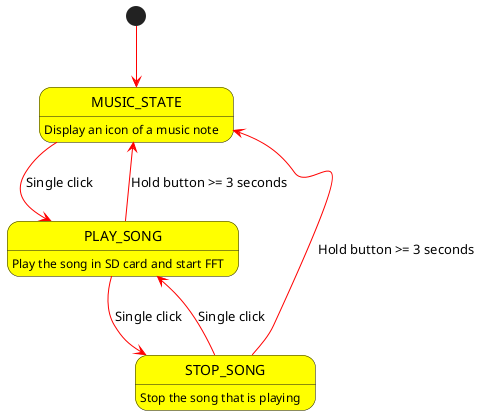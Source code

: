 @startuml system_sound
skinparam arrowcolor red
skinparam stateBackgroundColor yellow  

[*] --> MUSIC_STATE
MUSIC_STATE: Display an icon of a music note

PLAY_SONG: Play the song in SD card and start FFT
STOP_SONG: Stop the song that is playing

MUSIC_STATE --> PLAY_SONG: Single click
PLAY_SONG --> STOP_SONG: Single click
PLAY_SONG --> MUSIC_STATE: Hold button >= 3 seconds
STOP_SONG --> PLAY_SONG: Single click
STOP_SONG --> MUSIC_STATE: Hold button >= 3 seconds

@enduml